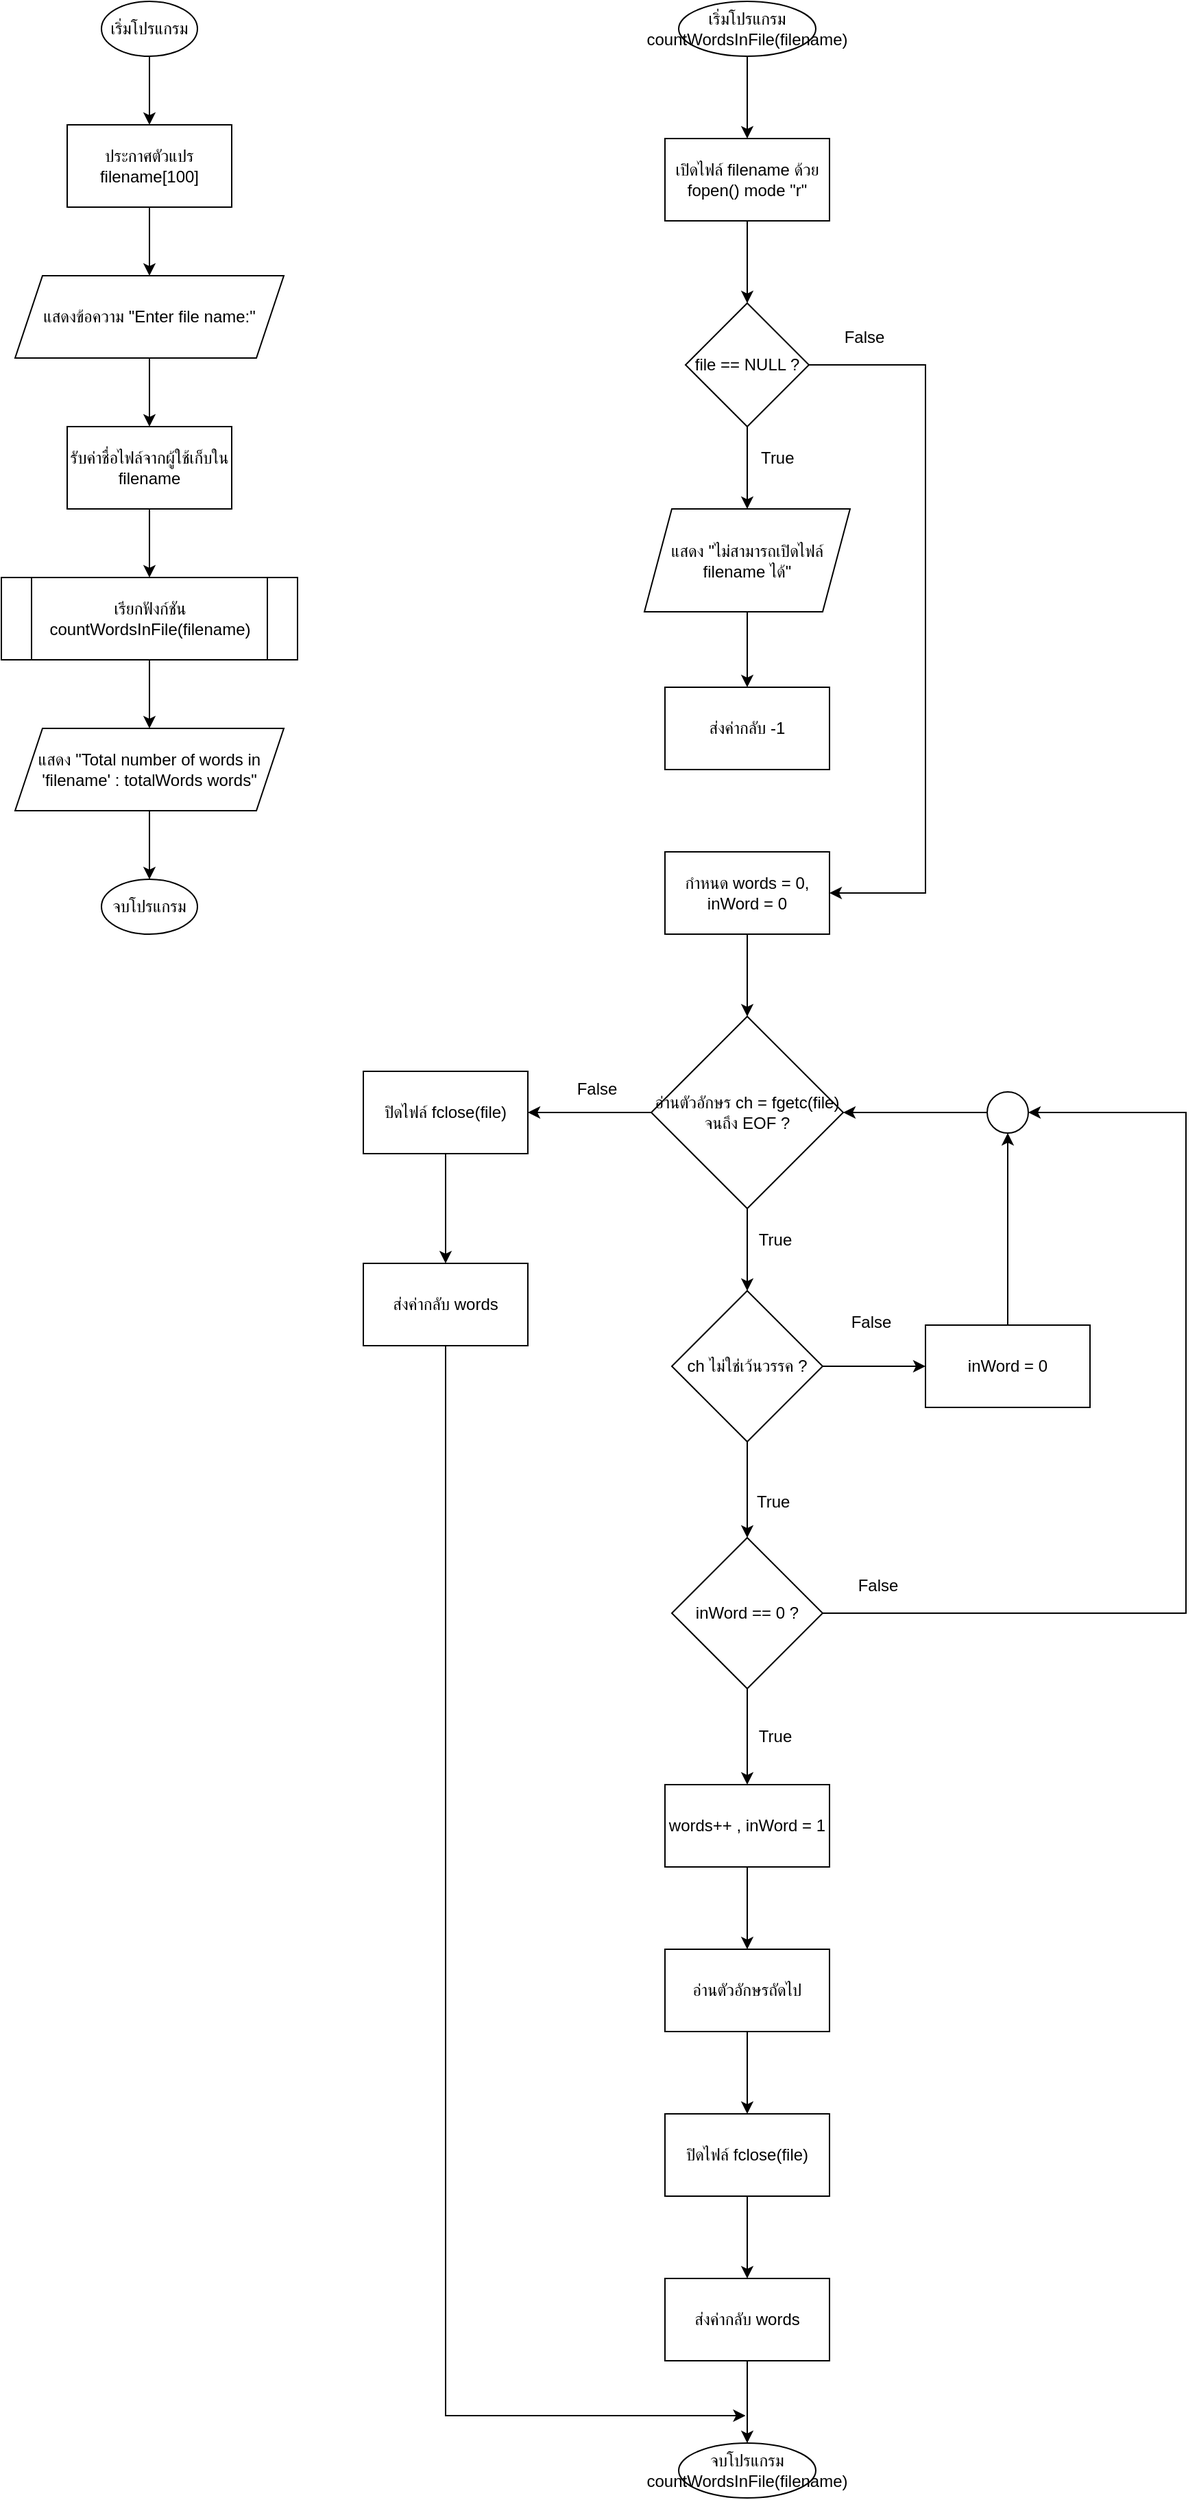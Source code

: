 <mxfile version="28.2.5">
  <diagram name="หน้า-1" id="6m4gRkSHyFxKrorBwqsQ">
    <mxGraphModel dx="2316" dy="1391" grid="1" gridSize="10" guides="1" tooltips="1" connect="1" arrows="1" fold="1" page="1" pageScale="1" pageWidth="827" pageHeight="1169" math="0" shadow="0">
      <root>
        <mxCell id="0" />
        <mxCell id="1" parent="0" />
        <mxCell id="GXxGiFHpY3eoZ4yyFiNN-3" value="" style="edgeStyle=orthogonalEdgeStyle;rounded=0;orthogonalLoop=1;jettySize=auto;html=1;" edge="1" parent="1" source="GXxGiFHpY3eoZ4yyFiNN-1" target="GXxGiFHpY3eoZ4yyFiNN-2">
          <mxGeometry relative="1" as="geometry" />
        </mxCell>
        <mxCell id="GXxGiFHpY3eoZ4yyFiNN-1" value="เริ่มโปรแกรม" style="ellipse;whiteSpace=wrap;html=1;" vertex="1" parent="1">
          <mxGeometry x="379" y="40" width="70" height="40" as="geometry" />
        </mxCell>
        <mxCell id="GXxGiFHpY3eoZ4yyFiNN-7" value="" style="edgeStyle=orthogonalEdgeStyle;rounded=0;orthogonalLoop=1;jettySize=auto;html=1;" edge="1" parent="1" source="GXxGiFHpY3eoZ4yyFiNN-2" target="GXxGiFHpY3eoZ4yyFiNN-6">
          <mxGeometry relative="1" as="geometry" />
        </mxCell>
        <mxCell id="GXxGiFHpY3eoZ4yyFiNN-2" value="ประกาศตัวแปร filename[100]" style="whiteSpace=wrap;html=1;" vertex="1" parent="1">
          <mxGeometry x="354" y="130" width="120" height="60" as="geometry" />
        </mxCell>
        <mxCell id="GXxGiFHpY3eoZ4yyFiNN-9" value="" style="edgeStyle=orthogonalEdgeStyle;rounded=0;orthogonalLoop=1;jettySize=auto;html=1;" edge="1" parent="1" source="GXxGiFHpY3eoZ4yyFiNN-6" target="GXxGiFHpY3eoZ4yyFiNN-8">
          <mxGeometry relative="1" as="geometry" />
        </mxCell>
        <mxCell id="GXxGiFHpY3eoZ4yyFiNN-6" value="แสดงข้อความ &quot;Enter file name:&quot;" style="shape=parallelogram;perimeter=parallelogramPerimeter;whiteSpace=wrap;html=1;fixedSize=1;" vertex="1" parent="1">
          <mxGeometry x="316" y="240" width="196" height="60" as="geometry" />
        </mxCell>
        <mxCell id="GXxGiFHpY3eoZ4yyFiNN-11" value="" style="edgeStyle=orthogonalEdgeStyle;rounded=0;orthogonalLoop=1;jettySize=auto;html=1;" edge="1" parent="1" source="GXxGiFHpY3eoZ4yyFiNN-8" target="GXxGiFHpY3eoZ4yyFiNN-10">
          <mxGeometry relative="1" as="geometry" />
        </mxCell>
        <mxCell id="GXxGiFHpY3eoZ4yyFiNN-8" value="รับค่าชื่อไฟล์จากผู้ใช้เก็บใน filename" style="whiteSpace=wrap;html=1;" vertex="1" parent="1">
          <mxGeometry x="354" y="350" width="120" height="60" as="geometry" />
        </mxCell>
        <mxCell id="GXxGiFHpY3eoZ4yyFiNN-15" value="" style="edgeStyle=orthogonalEdgeStyle;rounded=0;orthogonalLoop=1;jettySize=auto;html=1;" edge="1" parent="1" source="GXxGiFHpY3eoZ4yyFiNN-10" target="GXxGiFHpY3eoZ4yyFiNN-14">
          <mxGeometry relative="1" as="geometry" />
        </mxCell>
        <mxCell id="GXxGiFHpY3eoZ4yyFiNN-10" value="เรียกฟังก์ชัน countWordsInFile(filename)" style="shape=process;whiteSpace=wrap;html=1;backgroundOutline=1;" vertex="1" parent="1">
          <mxGeometry x="306" y="460" width="216" height="60" as="geometry" />
        </mxCell>
        <mxCell id="GXxGiFHpY3eoZ4yyFiNN-17" value="" style="edgeStyle=orthogonalEdgeStyle;rounded=0;orthogonalLoop=1;jettySize=auto;html=1;" edge="1" parent="1" source="GXxGiFHpY3eoZ4yyFiNN-14" target="GXxGiFHpY3eoZ4yyFiNN-16">
          <mxGeometry relative="1" as="geometry" />
        </mxCell>
        <mxCell id="GXxGiFHpY3eoZ4yyFiNN-14" value="แสดง &quot;Total number of words in &#39;filename&#39; : totalWords words&quot;" style="shape=parallelogram;perimeter=parallelogramPerimeter;whiteSpace=wrap;html=1;fixedSize=1;" vertex="1" parent="1">
          <mxGeometry x="316" y="570" width="196" height="60" as="geometry" />
        </mxCell>
        <mxCell id="GXxGiFHpY3eoZ4yyFiNN-16" value="จบโปรแกรม" style="ellipse;whiteSpace=wrap;html=1;" vertex="1" parent="1">
          <mxGeometry x="379" y="680" width="70" height="40" as="geometry" />
        </mxCell>
        <mxCell id="GXxGiFHpY3eoZ4yyFiNN-20" value="" style="edgeStyle=orthogonalEdgeStyle;rounded=0;orthogonalLoop=1;jettySize=auto;html=1;" edge="1" parent="1" source="GXxGiFHpY3eoZ4yyFiNN-18" target="GXxGiFHpY3eoZ4yyFiNN-19">
          <mxGeometry relative="1" as="geometry" />
        </mxCell>
        <mxCell id="GXxGiFHpY3eoZ4yyFiNN-18" value="เริ่มโปรแกรม&lt;div&gt;countWordsInFile(filename)&lt;/div&gt;" style="ellipse;whiteSpace=wrap;html=1;" vertex="1" parent="1">
          <mxGeometry x="800" y="40" width="100" height="40" as="geometry" />
        </mxCell>
        <mxCell id="GXxGiFHpY3eoZ4yyFiNN-22" value="" style="edgeStyle=orthogonalEdgeStyle;rounded=0;orthogonalLoop=1;jettySize=auto;html=1;" edge="1" parent="1" source="GXxGiFHpY3eoZ4yyFiNN-19" target="GXxGiFHpY3eoZ4yyFiNN-21">
          <mxGeometry relative="1" as="geometry" />
        </mxCell>
        <mxCell id="GXxGiFHpY3eoZ4yyFiNN-19" value="เปิดไฟล์ filename ด้วย fopen() mode &quot;r&quot;" style="whiteSpace=wrap;html=1;" vertex="1" parent="1">
          <mxGeometry x="790" y="140" width="120" height="60" as="geometry" />
        </mxCell>
        <mxCell id="GXxGiFHpY3eoZ4yyFiNN-26" value="" style="edgeStyle=orthogonalEdgeStyle;rounded=0;orthogonalLoop=1;jettySize=auto;html=1;" edge="1" parent="1" source="GXxGiFHpY3eoZ4yyFiNN-21" target="GXxGiFHpY3eoZ4yyFiNN-25">
          <mxGeometry relative="1" as="geometry" />
        </mxCell>
        <mxCell id="GXxGiFHpY3eoZ4yyFiNN-32" value="" style="edgeStyle=orthogonalEdgeStyle;rounded=0;orthogonalLoop=1;jettySize=auto;html=1;" edge="1" parent="1" source="GXxGiFHpY3eoZ4yyFiNN-21" target="GXxGiFHpY3eoZ4yyFiNN-31">
          <mxGeometry relative="1" as="geometry">
            <Array as="points">
              <mxPoint x="980" y="305" />
              <mxPoint x="980" y="690" />
            </Array>
          </mxGeometry>
        </mxCell>
        <mxCell id="GXxGiFHpY3eoZ4yyFiNN-21" value="file == NULL ?" style="rhombus;whiteSpace=wrap;html=1;" vertex="1" parent="1">
          <mxGeometry x="805" y="260" width="90" height="90" as="geometry" />
        </mxCell>
        <mxCell id="GXxGiFHpY3eoZ4yyFiNN-28" value="" style="edgeStyle=orthogonalEdgeStyle;rounded=0;orthogonalLoop=1;jettySize=auto;html=1;" edge="1" parent="1" source="GXxGiFHpY3eoZ4yyFiNN-25" target="GXxGiFHpY3eoZ4yyFiNN-27">
          <mxGeometry relative="1" as="geometry" />
        </mxCell>
        <mxCell id="GXxGiFHpY3eoZ4yyFiNN-25" value="แสดง &quot;ไม่สามารถเปิดไฟล์ filename ได้&quot;" style="shape=parallelogram;perimeter=parallelogramPerimeter;whiteSpace=wrap;html=1;fixedSize=1;" vertex="1" parent="1">
          <mxGeometry x="775" y="410" width="150" height="75" as="geometry" />
        </mxCell>
        <mxCell id="GXxGiFHpY3eoZ4yyFiNN-27" value="ส่งค่ากลับ -1" style="whiteSpace=wrap;html=1;" vertex="1" parent="1">
          <mxGeometry x="790" y="540" width="120" height="60" as="geometry" />
        </mxCell>
        <mxCell id="GXxGiFHpY3eoZ4yyFiNN-29" value="&amp;nbsp;True" style="text;html=1;align=center;verticalAlign=middle;resizable=0;points=[];autosize=1;strokeColor=none;fillColor=none;" vertex="1" parent="1">
          <mxGeometry x="845" y="358" width="50" height="30" as="geometry" />
        </mxCell>
        <mxCell id="GXxGiFHpY3eoZ4yyFiNN-35" value="" style="edgeStyle=orthogonalEdgeStyle;rounded=0;orthogonalLoop=1;jettySize=auto;html=1;" edge="1" parent="1" source="GXxGiFHpY3eoZ4yyFiNN-31" target="GXxGiFHpY3eoZ4yyFiNN-34">
          <mxGeometry relative="1" as="geometry" />
        </mxCell>
        <mxCell id="GXxGiFHpY3eoZ4yyFiNN-31" value="กำหนด words = 0, inWord = 0" style="whiteSpace=wrap;html=1;" vertex="1" parent="1">
          <mxGeometry x="790" y="660" width="120" height="60" as="geometry" />
        </mxCell>
        <mxCell id="GXxGiFHpY3eoZ4yyFiNN-38" value="" style="edgeStyle=orthogonalEdgeStyle;rounded=0;orthogonalLoop=1;jettySize=auto;html=1;" edge="1" parent="1" source="GXxGiFHpY3eoZ4yyFiNN-34" target="GXxGiFHpY3eoZ4yyFiNN-37">
          <mxGeometry relative="1" as="geometry" />
        </mxCell>
        <mxCell id="GXxGiFHpY3eoZ4yyFiNN-43" value="" style="edgeStyle=orthogonalEdgeStyle;rounded=0;orthogonalLoop=1;jettySize=auto;html=1;" edge="1" parent="1" source="GXxGiFHpY3eoZ4yyFiNN-34" target="GXxGiFHpY3eoZ4yyFiNN-42">
          <mxGeometry relative="1" as="geometry" />
        </mxCell>
        <mxCell id="GXxGiFHpY3eoZ4yyFiNN-34" value="อ่านตัวอักษร ch = fgetc(file) จนถึง EOF ?" style="rhombus;whiteSpace=wrap;html=1;" vertex="1" parent="1">
          <mxGeometry x="780" y="780" width="140" height="140" as="geometry" />
        </mxCell>
        <mxCell id="GXxGiFHpY3eoZ4yyFiNN-36" value="False" style="text;html=1;align=center;verticalAlign=middle;resizable=0;points=[];autosize=1;strokeColor=none;fillColor=none;" vertex="1" parent="1">
          <mxGeometry x="910" y="270" width="50" height="30" as="geometry" />
        </mxCell>
        <mxCell id="GXxGiFHpY3eoZ4yyFiNN-41" value="" style="edgeStyle=orthogonalEdgeStyle;rounded=0;orthogonalLoop=1;jettySize=auto;html=1;" edge="1" parent="1" source="GXxGiFHpY3eoZ4yyFiNN-37" target="GXxGiFHpY3eoZ4yyFiNN-40">
          <mxGeometry relative="1" as="geometry" />
        </mxCell>
        <mxCell id="GXxGiFHpY3eoZ4yyFiNN-37" value="ปิดไฟล์ fclose(file)" style="whiteSpace=wrap;html=1;" vertex="1" parent="1">
          <mxGeometry x="570" y="820" width="120" height="60" as="geometry" />
        </mxCell>
        <mxCell id="GXxGiFHpY3eoZ4yyFiNN-39" value="False" style="text;html=1;align=center;verticalAlign=middle;resizable=0;points=[];autosize=1;strokeColor=none;fillColor=none;" vertex="1" parent="1">
          <mxGeometry x="715" y="818" width="50" height="30" as="geometry" />
        </mxCell>
        <mxCell id="GXxGiFHpY3eoZ4yyFiNN-63" style="edgeStyle=orthogonalEdgeStyle;rounded=0;orthogonalLoop=1;jettySize=auto;html=1;" edge="1" parent="1" source="GXxGiFHpY3eoZ4yyFiNN-40">
          <mxGeometry relative="1" as="geometry">
            <mxPoint x="848.769" y="1800" as="targetPoint" />
            <Array as="points">
              <mxPoint x="630" y="1800" />
            </Array>
          </mxGeometry>
        </mxCell>
        <mxCell id="GXxGiFHpY3eoZ4yyFiNN-40" value="ส่งค่ากลับ words" style="whiteSpace=wrap;html=1;" vertex="1" parent="1">
          <mxGeometry x="570" y="960" width="120" height="60" as="geometry" />
        </mxCell>
        <mxCell id="GXxGiFHpY3eoZ4yyFiNN-46" value="" style="edgeStyle=orthogonalEdgeStyle;rounded=0;orthogonalLoop=1;jettySize=auto;html=1;" edge="1" parent="1" source="GXxGiFHpY3eoZ4yyFiNN-42" target="GXxGiFHpY3eoZ4yyFiNN-45">
          <mxGeometry relative="1" as="geometry" />
        </mxCell>
        <mxCell id="GXxGiFHpY3eoZ4yyFiNN-60" value="" style="edgeStyle=orthogonalEdgeStyle;rounded=0;orthogonalLoop=1;jettySize=auto;html=1;" edge="1" parent="1" source="GXxGiFHpY3eoZ4yyFiNN-42" target="GXxGiFHpY3eoZ4yyFiNN-59">
          <mxGeometry relative="1" as="geometry" />
        </mxCell>
        <mxCell id="GXxGiFHpY3eoZ4yyFiNN-42" value="ch ไม่ใช่เว้นวรรค ?" style="rhombus;whiteSpace=wrap;html=1;" vertex="1" parent="1">
          <mxGeometry x="795" y="980" width="110" height="110" as="geometry" />
        </mxCell>
        <mxCell id="GXxGiFHpY3eoZ4yyFiNN-44" value="&lt;div&gt;True&lt;/div&gt;" style="text;html=1;align=center;verticalAlign=middle;resizable=0;points=[];autosize=1;strokeColor=none;fillColor=none;" vertex="1" parent="1">
          <mxGeometry x="845" y="928" width="50" height="30" as="geometry" />
        </mxCell>
        <mxCell id="GXxGiFHpY3eoZ4yyFiNN-49" value="" style="edgeStyle=orthogonalEdgeStyle;rounded=0;orthogonalLoop=1;jettySize=auto;html=1;" edge="1" parent="1" source="GXxGiFHpY3eoZ4yyFiNN-45" target="GXxGiFHpY3eoZ4yyFiNN-48">
          <mxGeometry relative="1" as="geometry" />
        </mxCell>
        <mxCell id="GXxGiFHpY3eoZ4yyFiNN-69" style="edgeStyle=orthogonalEdgeStyle;rounded=0;orthogonalLoop=1;jettySize=auto;html=1;entryX=1;entryY=0.5;entryDx=0;entryDy=0;" edge="1" parent="1" source="GXxGiFHpY3eoZ4yyFiNN-45" target="GXxGiFHpY3eoZ4yyFiNN-64">
          <mxGeometry relative="1" as="geometry">
            <Array as="points">
              <mxPoint x="1170" y="1215" />
              <mxPoint x="1170" y="850" />
            </Array>
          </mxGeometry>
        </mxCell>
        <mxCell id="GXxGiFHpY3eoZ4yyFiNN-45" value="inWord == 0 ?" style="rhombus;whiteSpace=wrap;html=1;" vertex="1" parent="1">
          <mxGeometry x="795" y="1160" width="110" height="110" as="geometry" />
        </mxCell>
        <mxCell id="GXxGiFHpY3eoZ4yyFiNN-47" value="True" style="text;whiteSpace=wrap;" vertex="1" parent="1">
          <mxGeometry x="855" y="1120" width="30" height="30" as="geometry" />
        </mxCell>
        <mxCell id="GXxGiFHpY3eoZ4yyFiNN-52" value="" style="edgeStyle=orthogonalEdgeStyle;rounded=0;orthogonalLoop=1;jettySize=auto;html=1;" edge="1" parent="1" source="GXxGiFHpY3eoZ4yyFiNN-48" target="GXxGiFHpY3eoZ4yyFiNN-51">
          <mxGeometry relative="1" as="geometry" />
        </mxCell>
        <mxCell id="GXxGiFHpY3eoZ4yyFiNN-48" value="words++ , inWord = 1" style="whiteSpace=wrap;html=1;" vertex="1" parent="1">
          <mxGeometry x="790" y="1340" width="120" height="60" as="geometry" />
        </mxCell>
        <mxCell id="GXxGiFHpY3eoZ4yyFiNN-50" value="&lt;span style=&quot;text-align: left; text-wrap-mode: wrap;&quot;&gt;True&lt;/span&gt;" style="text;html=1;align=center;verticalAlign=middle;resizable=0;points=[];autosize=1;strokeColor=none;fillColor=none;" vertex="1" parent="1">
          <mxGeometry x="845" y="1290" width="50" height="30" as="geometry" />
        </mxCell>
        <mxCell id="GXxGiFHpY3eoZ4yyFiNN-54" value="" style="edgeStyle=orthogonalEdgeStyle;rounded=0;orthogonalLoop=1;jettySize=auto;html=1;" edge="1" parent="1" source="GXxGiFHpY3eoZ4yyFiNN-51" target="GXxGiFHpY3eoZ4yyFiNN-53">
          <mxGeometry relative="1" as="geometry" />
        </mxCell>
        <mxCell id="GXxGiFHpY3eoZ4yyFiNN-51" value="อ่านตัวอักษรถัดไป" style="whiteSpace=wrap;html=1;" vertex="1" parent="1">
          <mxGeometry x="790" y="1460" width="120" height="60" as="geometry" />
        </mxCell>
        <mxCell id="GXxGiFHpY3eoZ4yyFiNN-56" value="" style="edgeStyle=orthogonalEdgeStyle;rounded=0;orthogonalLoop=1;jettySize=auto;html=1;" edge="1" parent="1" source="GXxGiFHpY3eoZ4yyFiNN-53" target="GXxGiFHpY3eoZ4yyFiNN-55">
          <mxGeometry relative="1" as="geometry" />
        </mxCell>
        <mxCell id="GXxGiFHpY3eoZ4yyFiNN-53" value="ปิดไฟล์ fclose(file)" style="whiteSpace=wrap;html=1;" vertex="1" parent="1">
          <mxGeometry x="790" y="1580" width="120" height="60" as="geometry" />
        </mxCell>
        <mxCell id="GXxGiFHpY3eoZ4yyFiNN-58" value="" style="edgeStyle=orthogonalEdgeStyle;rounded=0;orthogonalLoop=1;jettySize=auto;html=1;" edge="1" parent="1" source="GXxGiFHpY3eoZ4yyFiNN-55" target="GXxGiFHpY3eoZ4yyFiNN-57">
          <mxGeometry relative="1" as="geometry" />
        </mxCell>
        <mxCell id="GXxGiFHpY3eoZ4yyFiNN-55" value="ส่งค่ากลับ words" style="whiteSpace=wrap;html=1;" vertex="1" parent="1">
          <mxGeometry x="790" y="1700" width="120" height="60" as="geometry" />
        </mxCell>
        <mxCell id="GXxGiFHpY3eoZ4yyFiNN-57" value="จบโปรแกรม&lt;br&gt;&lt;div&gt;countWordsInFile(filename)&lt;/div&gt;" style="ellipse;whiteSpace=wrap;html=1;" vertex="1" parent="1">
          <mxGeometry x="800" y="1820" width="100" height="40" as="geometry" />
        </mxCell>
        <mxCell id="GXxGiFHpY3eoZ4yyFiNN-67" style="edgeStyle=orthogonalEdgeStyle;rounded=0;orthogonalLoop=1;jettySize=auto;html=1;entryX=0.5;entryY=1;entryDx=0;entryDy=0;" edge="1" parent="1" source="GXxGiFHpY3eoZ4yyFiNN-59" target="GXxGiFHpY3eoZ4yyFiNN-64">
          <mxGeometry relative="1" as="geometry" />
        </mxCell>
        <mxCell id="GXxGiFHpY3eoZ4yyFiNN-59" value="inWord = 0" style="whiteSpace=wrap;html=1;" vertex="1" parent="1">
          <mxGeometry x="980" y="1005" width="120" height="60" as="geometry" />
        </mxCell>
        <mxCell id="GXxGiFHpY3eoZ4yyFiNN-62" value="False" style="text;html=1;align=center;verticalAlign=middle;resizable=0;points=[];autosize=1;strokeColor=none;fillColor=none;" vertex="1" parent="1">
          <mxGeometry x="915" y="988" width="50" height="30" as="geometry" />
        </mxCell>
        <mxCell id="GXxGiFHpY3eoZ4yyFiNN-68" style="edgeStyle=orthogonalEdgeStyle;rounded=0;orthogonalLoop=1;jettySize=auto;html=1;entryX=1;entryY=0.5;entryDx=0;entryDy=0;" edge="1" parent="1" source="GXxGiFHpY3eoZ4yyFiNN-64" target="GXxGiFHpY3eoZ4yyFiNN-34">
          <mxGeometry relative="1" as="geometry" />
        </mxCell>
        <mxCell id="GXxGiFHpY3eoZ4yyFiNN-64" value="" style="ellipse;whiteSpace=wrap;html=1;aspect=fixed;" vertex="1" parent="1">
          <mxGeometry x="1025" y="835" width="30" height="30" as="geometry" />
        </mxCell>
        <mxCell id="GXxGiFHpY3eoZ4yyFiNN-70" value="False" style="text;html=1;align=center;verticalAlign=middle;resizable=0;points=[];autosize=1;strokeColor=none;fillColor=none;" vertex="1" parent="1">
          <mxGeometry x="920" y="1180" width="50" height="30" as="geometry" />
        </mxCell>
      </root>
    </mxGraphModel>
  </diagram>
</mxfile>
